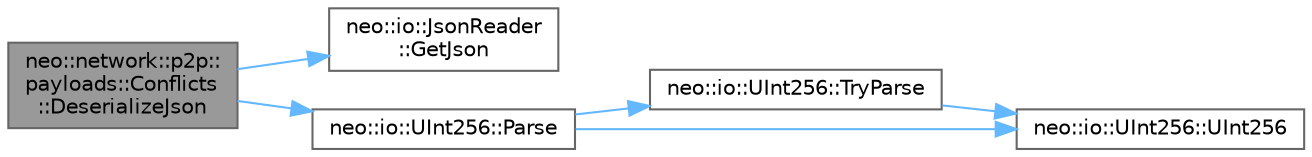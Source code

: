 digraph "neo::network::p2p::payloads::Conflicts::DeserializeJson"
{
 // LATEX_PDF_SIZE
  bgcolor="transparent";
  edge [fontname=Helvetica,fontsize=10,labelfontname=Helvetica,labelfontsize=10];
  node [fontname=Helvetica,fontsize=10,shape=box,height=0.2,width=0.4];
  rankdir="LR";
  Node1 [id="Node000001",label="neo::network::p2p::\lpayloads::Conflicts\l::DeserializeJson",height=0.2,width=0.4,color="gray40", fillcolor="grey60", style="filled", fontcolor="black",tooltip="Deserializes the attribute from a JSON reader."];
  Node1 -> Node2 [id="edge6_Node000001_Node000002",color="steelblue1",style="solid",tooltip=" "];
  Node2 [id="Node000002",label="neo::io::JsonReader\l::GetJson",height=0.2,width=0.4,color="grey40", fillcolor="white", style="filled",URL="$classneo_1_1io_1_1_json_reader.html#a14db70fd3bfbcc09eafb91bcc5d0d7e0",tooltip="Gets the underlying JSON value."];
  Node1 -> Node3 [id="edge7_Node000001_Node000003",color="steelblue1",style="solid",tooltip=" "];
  Node3 [id="Node000003",label="neo::io::UInt256::Parse",height=0.2,width=0.4,color="grey40", fillcolor="white", style="filled",URL="$classneo_1_1io_1_1_u_int256.html#ae9677f80225af25ba870a2e47456ba60",tooltip="Parses a hexadecimal string into a UInt256."];
  Node3 -> Node4 [id="edge8_Node000003_Node000004",color="steelblue1",style="solid",tooltip=" "];
  Node4 [id="Node000004",label="neo::io::UInt256::TryParse",height=0.2,width=0.4,color="grey40", fillcolor="white", style="filled",URL="$classneo_1_1io_1_1_u_int256.html#a4852cc59d65e30d34941404fd555e86e",tooltip="Tries to parse a hexadecimal string into a UInt256."];
  Node4 -> Node5 [id="edge9_Node000004_Node000005",color="steelblue1",style="solid",tooltip=" "];
  Node5 [id="Node000005",label="neo::io::UInt256::UInt256",height=0.2,width=0.4,color="grey40", fillcolor="white", style="filled",URL="$classneo_1_1io_1_1_u_int256.html#a96e96c9590720abc1c4f8c086ff6c051",tooltip="Constructs a UInt256 initialized to zero."];
  Node3 -> Node5 [id="edge10_Node000003_Node000005",color="steelblue1",style="solid",tooltip=" "];
}
